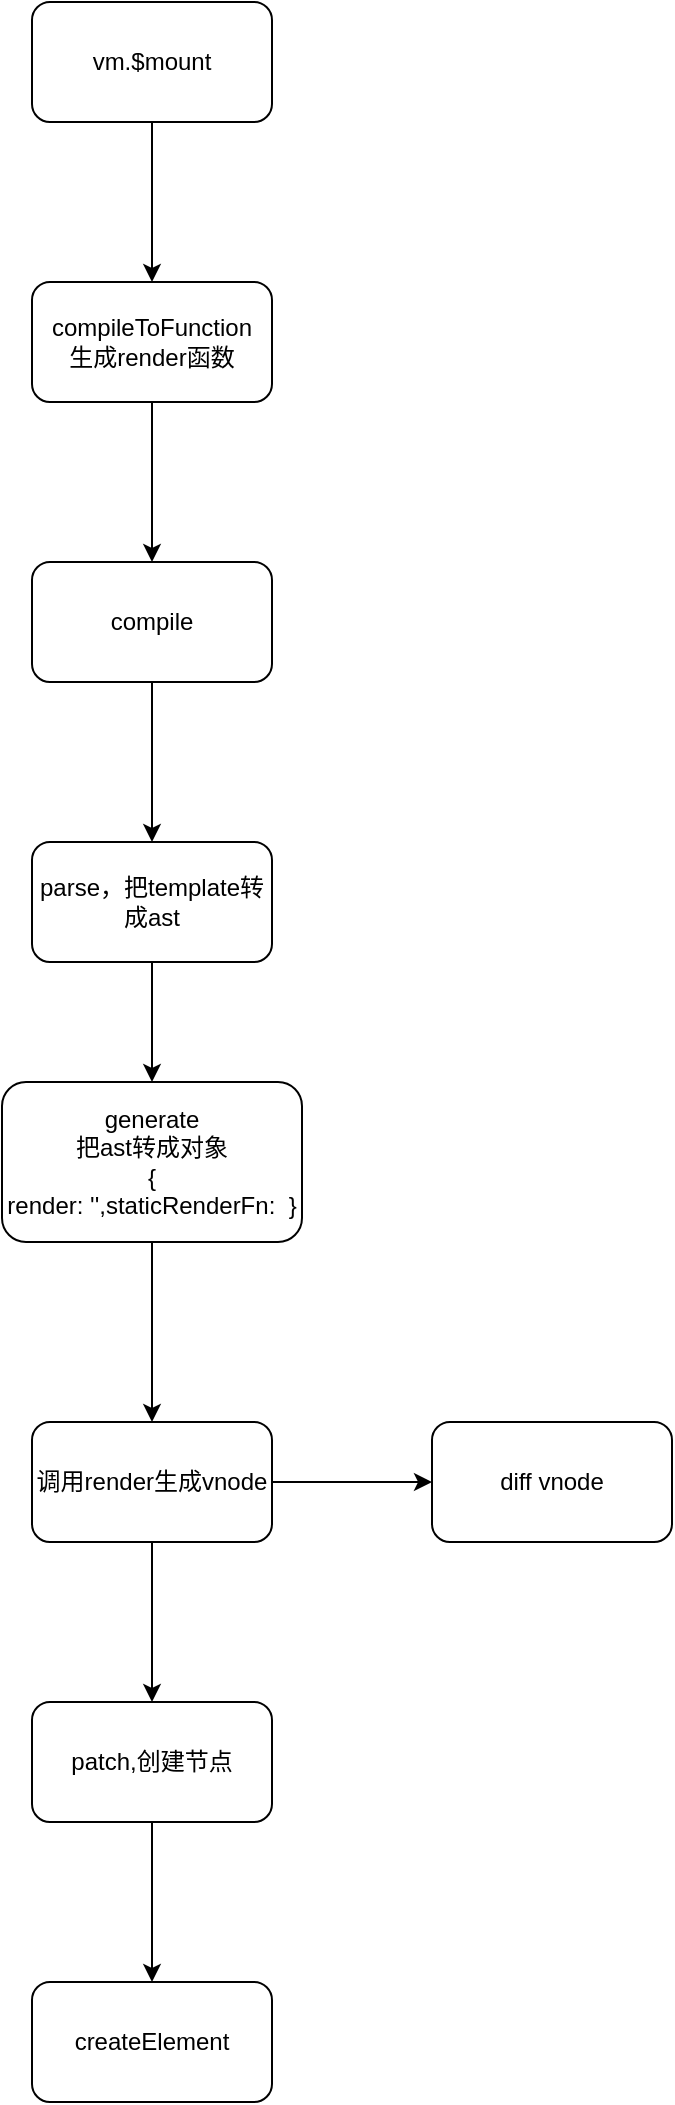 <mxfile version="13.10.0" type="embed">
    <diagram id="0YAzcjqs7gTj2h9OYxQB" name="第 1 页">
        <mxGraphModel dx="1089" dy="790" grid="1" gridSize="10" guides="1" tooltips="1" connect="1" arrows="1" fold="1" page="1" pageScale="1" pageWidth="827" pageHeight="1169" math="0" shadow="0">
            <root>
                <mxCell id="0"/>
                <mxCell id="1" parent="0"/>
                <mxCell id="4" value="" style="edgeStyle=orthogonalEdgeStyle;rounded=0;orthogonalLoop=1;jettySize=auto;html=1;" parent="1" source="2" target="3" edge="1">
                    <mxGeometry relative="1" as="geometry"/>
                </mxCell>
                <mxCell id="2" value="vm.$mount" style="rounded=1;whiteSpace=wrap;html=1;" parent="1" vertex="1">
                    <mxGeometry x="250" y="20" width="120" height="60" as="geometry"/>
                </mxCell>
                <mxCell id="6" value="" style="edgeStyle=orthogonalEdgeStyle;rounded=0;orthogonalLoop=1;jettySize=auto;html=1;" parent="1" source="3" target="5" edge="1">
                    <mxGeometry relative="1" as="geometry"/>
                </mxCell>
                <mxCell id="3" value="compileToFunction&lt;br&gt;生成render函数" style="whiteSpace=wrap;html=1;rounded=1;" parent="1" vertex="1">
                    <mxGeometry x="250" y="160" width="120" height="60" as="geometry"/>
                </mxCell>
                <mxCell id="8" value="" style="edgeStyle=orthogonalEdgeStyle;rounded=0;orthogonalLoop=1;jettySize=auto;html=1;" parent="1" source="5" target="7" edge="1">
                    <mxGeometry relative="1" as="geometry"/>
                </mxCell>
                <mxCell id="5" value="compile" style="whiteSpace=wrap;html=1;rounded=1;" parent="1" vertex="1">
                    <mxGeometry x="250" y="300" width="120" height="60" as="geometry"/>
                </mxCell>
                <mxCell id="10" value="" style="edgeStyle=orthogonalEdgeStyle;rounded=0;orthogonalLoop=1;jettySize=auto;html=1;" parent="1" source="7" target="9" edge="1">
                    <mxGeometry relative="1" as="geometry"/>
                </mxCell>
                <mxCell id="7" value="parse，把template转成ast" style="whiteSpace=wrap;html=1;rounded=1;" parent="1" vertex="1">
                    <mxGeometry x="250" y="440" width="120" height="60" as="geometry"/>
                </mxCell>
                <mxCell id="13" value="" style="edgeStyle=orthogonalEdgeStyle;rounded=0;orthogonalLoop=1;jettySize=auto;html=1;" parent="1" source="9" target="12" edge="1">
                    <mxGeometry relative="1" as="geometry"/>
                </mxCell>
                <mxCell id="9" value="generate&lt;br&gt;把ast转成对象&lt;br&gt;{&lt;br&gt;render: '',staticRenderFn:&amp;nbsp; }" style="whiteSpace=wrap;html=1;rounded=1;" parent="1" vertex="1">
                    <mxGeometry x="235" y="560" width="150" height="80" as="geometry"/>
                </mxCell>
                <mxCell id="15" value="" style="edgeStyle=orthogonalEdgeStyle;rounded=0;orthogonalLoop=1;jettySize=auto;html=1;" parent="1" source="12" target="14" edge="1">
                    <mxGeometry relative="1" as="geometry"/>
                </mxCell>
                <mxCell id="17" value="" style="edgeStyle=orthogonalEdgeStyle;rounded=0;orthogonalLoop=1;jettySize=auto;html=1;" parent="1" source="12" target="16" edge="1">
                    <mxGeometry relative="1" as="geometry"/>
                </mxCell>
                <mxCell id="12" value="调用render生成vnode" style="whiteSpace=wrap;html=1;rounded=1;" parent="1" vertex="1">
                    <mxGeometry x="250" y="730" width="120" height="60" as="geometry"/>
                </mxCell>
                <mxCell id="14" value="diff vnode" style="whiteSpace=wrap;html=1;rounded=1;" parent="1" vertex="1">
                    <mxGeometry x="450" y="730" width="120" height="60" as="geometry"/>
                </mxCell>
                <mxCell id="19" value="" style="edgeStyle=orthogonalEdgeStyle;rounded=0;orthogonalLoop=1;jettySize=auto;html=1;" parent="1" source="16" target="18" edge="1">
                    <mxGeometry relative="1" as="geometry"/>
                </mxCell>
                <mxCell id="16" value="patch,创建节点" style="whiteSpace=wrap;html=1;rounded=1;" parent="1" vertex="1">
                    <mxGeometry x="250" y="870" width="120" height="60" as="geometry"/>
                </mxCell>
                <mxCell id="18" value="createElement" style="whiteSpace=wrap;html=1;rounded=1;" parent="1" vertex="1">
                    <mxGeometry x="250" y="1010" width="120" height="60" as="geometry"/>
                </mxCell>
            </root>
        </mxGraphModel>
    </diagram>
</mxfile>